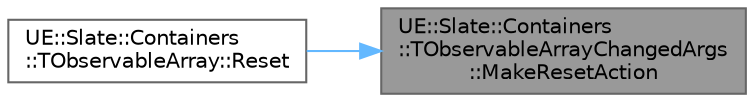digraph "UE::Slate::Containers::TObservableArrayChangedArgs::MakeResetAction"
{
 // INTERACTIVE_SVG=YES
 // LATEX_PDF_SIZE
  bgcolor="transparent";
  edge [fontname=Helvetica,fontsize=10,labelfontname=Helvetica,labelfontsize=10];
  node [fontname=Helvetica,fontsize=10,shape=box,height=0.2,width=0.4];
  rankdir="RL";
  Node1 [id="Node000001",label="UE::Slate::Containers\l::TObservableArrayChangedArgs\l::MakeResetAction",height=0.2,width=0.4,color="gray40", fillcolor="grey60", style="filled", fontcolor="black",tooltip=" "];
  Node1 -> Node2 [id="edge1_Node000001_Node000002",dir="back",color="steelblue1",style="solid",tooltip=" "];
  Node2 [id="Node000002",label="UE::Slate::Containers\l::TObservableArray::Reset",height=0.2,width=0.4,color="grey40", fillcolor="white", style="filled",URL="$df/dd7/structUE_1_1Slate_1_1Containers_1_1TObservableArray.html#a556e59136dc22ee673bc227a40b5e7e1",tooltip=" "];
}
